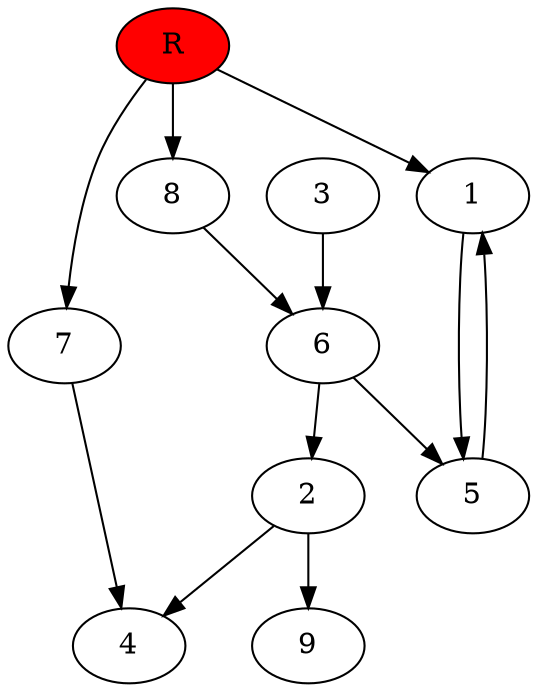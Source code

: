 digraph prb26895 {
	1
	2
	3
	4
	5
	6
	7
	8
	R [fillcolor="#ff0000" style=filled]
	1 -> 5
	2 -> 4
	2 -> 9
	3 -> 6
	5 -> 1
	6 -> 2
	6 -> 5
	7 -> 4
	8 -> 6
	R -> 1
	R -> 7
	R -> 8
}
